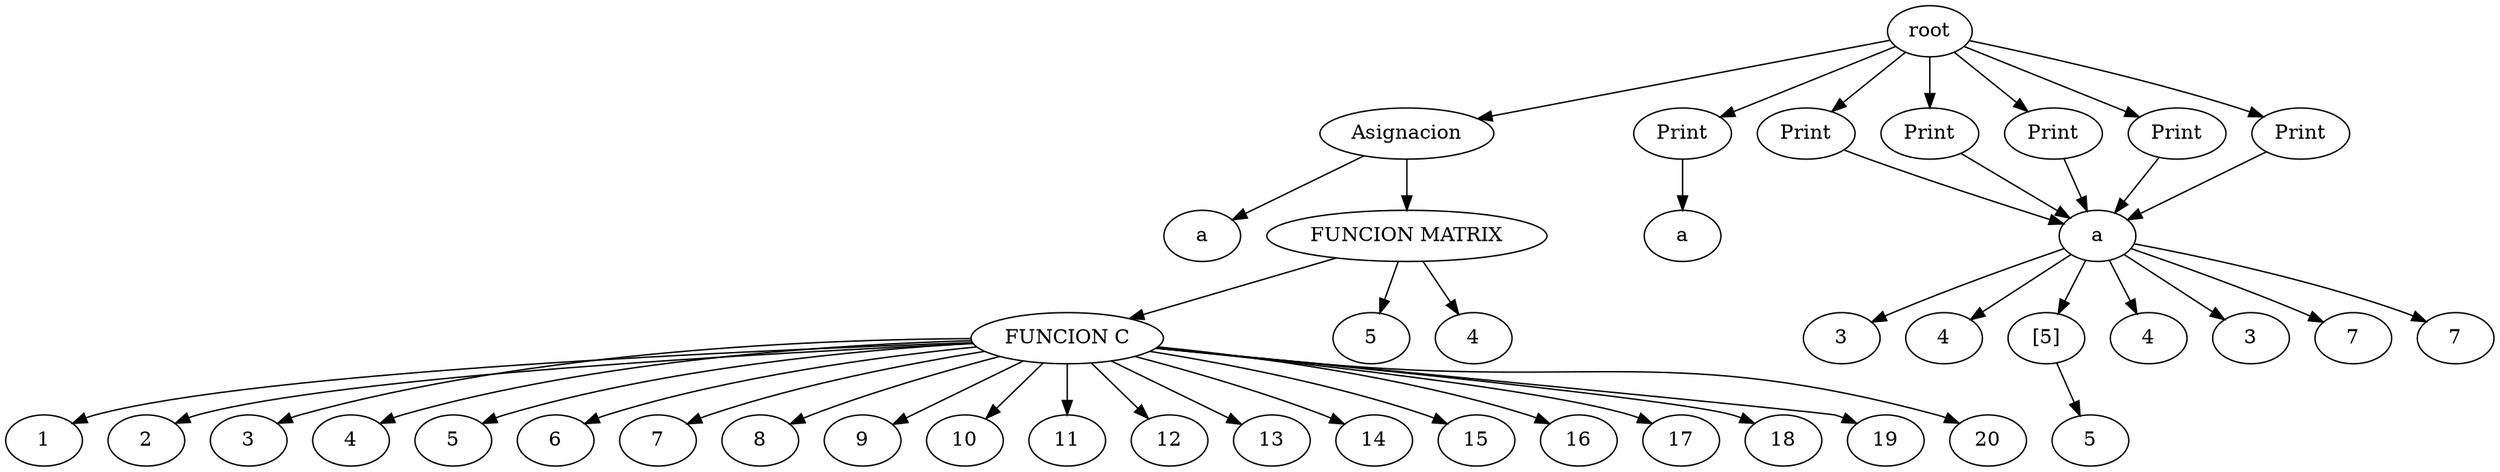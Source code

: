digraph G{
rankir=TD;
42 [label = "root"];
25 [label = "a"];
26 [label = "Asignacion"];
26 -> 25;
24[label = "FUNCION MATRIX"];
21[label = "FUNCION C"];
1 [label = "1"];
2 [label = "2"];
3 [label = "3"];
4 [label = "4"];
5 [label = "5"];
6 [label = "6"];
7 [label = "7"];
8 [label = "8"];
9 [label = "9"];
10 [label = "10"];
11 [label = "11"];
12 [label = "12"];
13 [label = "13"];
14 [label = "14"];
15 [label = "15"];
16 [label = "16"];
17 [label = "17"];
18 [label = "18"];
19 [label = "19"];
20 [label = "20"];
21 -> 1;
21 -> 2;
21 -> 3;
21 -> 4;
21 -> 5;
21 -> 6;
21 -> 7;
21 -> 8;
21 -> 9;
21 -> 10;
21 -> 11;
21 -> 12;
21 -> 13;
21 -> 14;
21 -> 15;
21 -> 16;
21 -> 17;
21 -> 18;
21 -> 19;
21 -> 20;
22 [label = "5"];
23 [label = "4"];
24 -> 21;
24 -> 22;
24 -> 23;
26 [label = "Asignacion"];
26 -> 24;
27 [label = "a"];
28 [label = "Print"];
28 -> 27;
null[label = "a"];
30 [label = "3"];
29 [label = "4"];
null -> 30;
null -> 29;
31 [label = "Print"];
31 -> null;
null[label = "a"];
32 [label = "5"];
33 [label = "[5]"];
33 -> 32;
null -> 33;
34 [label = "Print"];
34 -> null;
null[label = "a"];
35 [label = "4"];
null -> 35;
36 [label = "Print"];
36 -> null;
null[label = "a"];
37 [label = "3"];
null -> 37;
38 [label = "Print"];
38 -> null;
null[label = "a"];
40 [label = "7"];
39 [label = "7"];
null -> 40;
null -> 39;
41 [label = "Print"];
41 -> null;
42 -> 26;
42 -> 28;
42 -> 31;
42 -> 34;
42 -> 36;
42 -> 38;
42 -> 41;

}